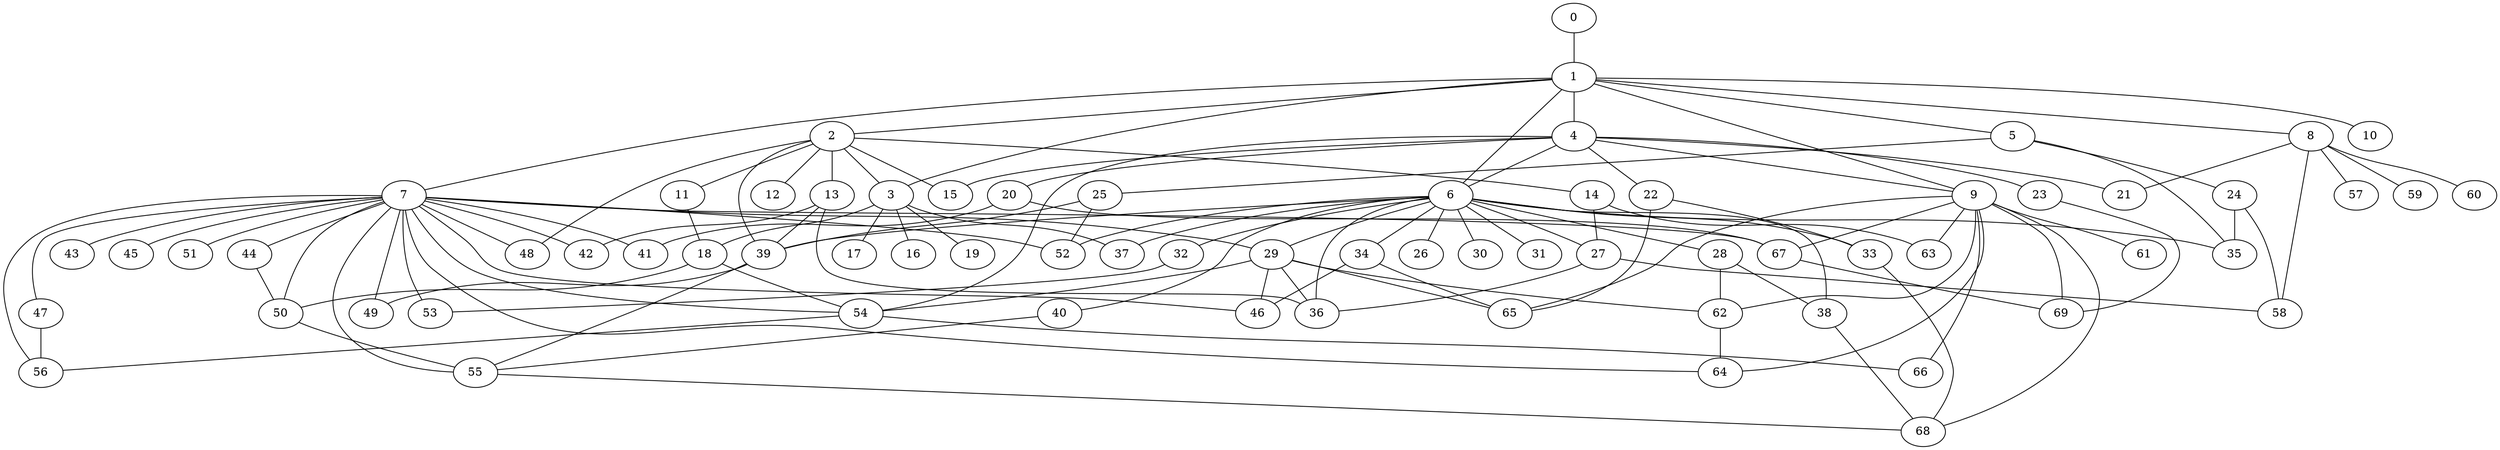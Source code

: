 
graph graphname {
    0 -- 1
1 -- 2
1 -- 3
1 -- 4
1 -- 5
1 -- 6
1 -- 7
1 -- 8
1 -- 9
1 -- 10
2 -- 11
2 -- 12
2 -- 13
2 -- 14
2 -- 15
2 -- 48
2 -- 39
2 -- 3
3 -- 16
3 -- 18
3 -- 19
3 -- 17
3 -- 37
4 -- 20
4 -- 21
4 -- 22
4 -- 23
4 -- 9
4 -- 6
4 -- 15
4 -- 54
5 -- 24
5 -- 25
5 -- 35
6 -- 32
6 -- 34
6 -- 35
6 -- 36
6 -- 37
6 -- 38
6 -- 33
6 -- 40
6 -- 39
6 -- 26
6 -- 27
6 -- 28
6 -- 29
6 -- 30
6 -- 31
6 -- 52
7 -- 41
7 -- 42
7 -- 43
7 -- 44
7 -- 45
7 -- 46
7 -- 47
7 -- 48
7 -- 49
7 -- 50
7 -- 51
7 -- 52
7 -- 53
7 -- 54
7 -- 55
7 -- 56
7 -- 64
7 -- 29
7 -- 67
8 -- 58
8 -- 59
8 -- 60
8 -- 57
8 -- 21
9 -- 64
9 -- 66
9 -- 67
9 -- 68
9 -- 69
9 -- 65
9 -- 61
9 -- 62
9 -- 63
11 -- 18
13 -- 36
13 -- 39
13 -- 42
14 -- 63
14 -- 27
18 -- 50
18 -- 54
20 -- 67
20 -- 41
22 -- 33
22 -- 65
23 -- 69
24 -- 35
24 -- 58
25 -- 39
25 -- 52
27 -- 36
27 -- 58
28 -- 38
28 -- 62
29 -- 54
29 -- 62
29 -- 65
29 -- 46
29 -- 36
32 -- 53
33 -- 68
34 -- 65
34 -- 46
38 -- 68
39 -- 49
39 -- 55
40 -- 55
44 -- 50
47 -- 56
50 -- 55
54 -- 66
54 -- 56
55 -- 68
62 -- 64
67 -- 69

}
